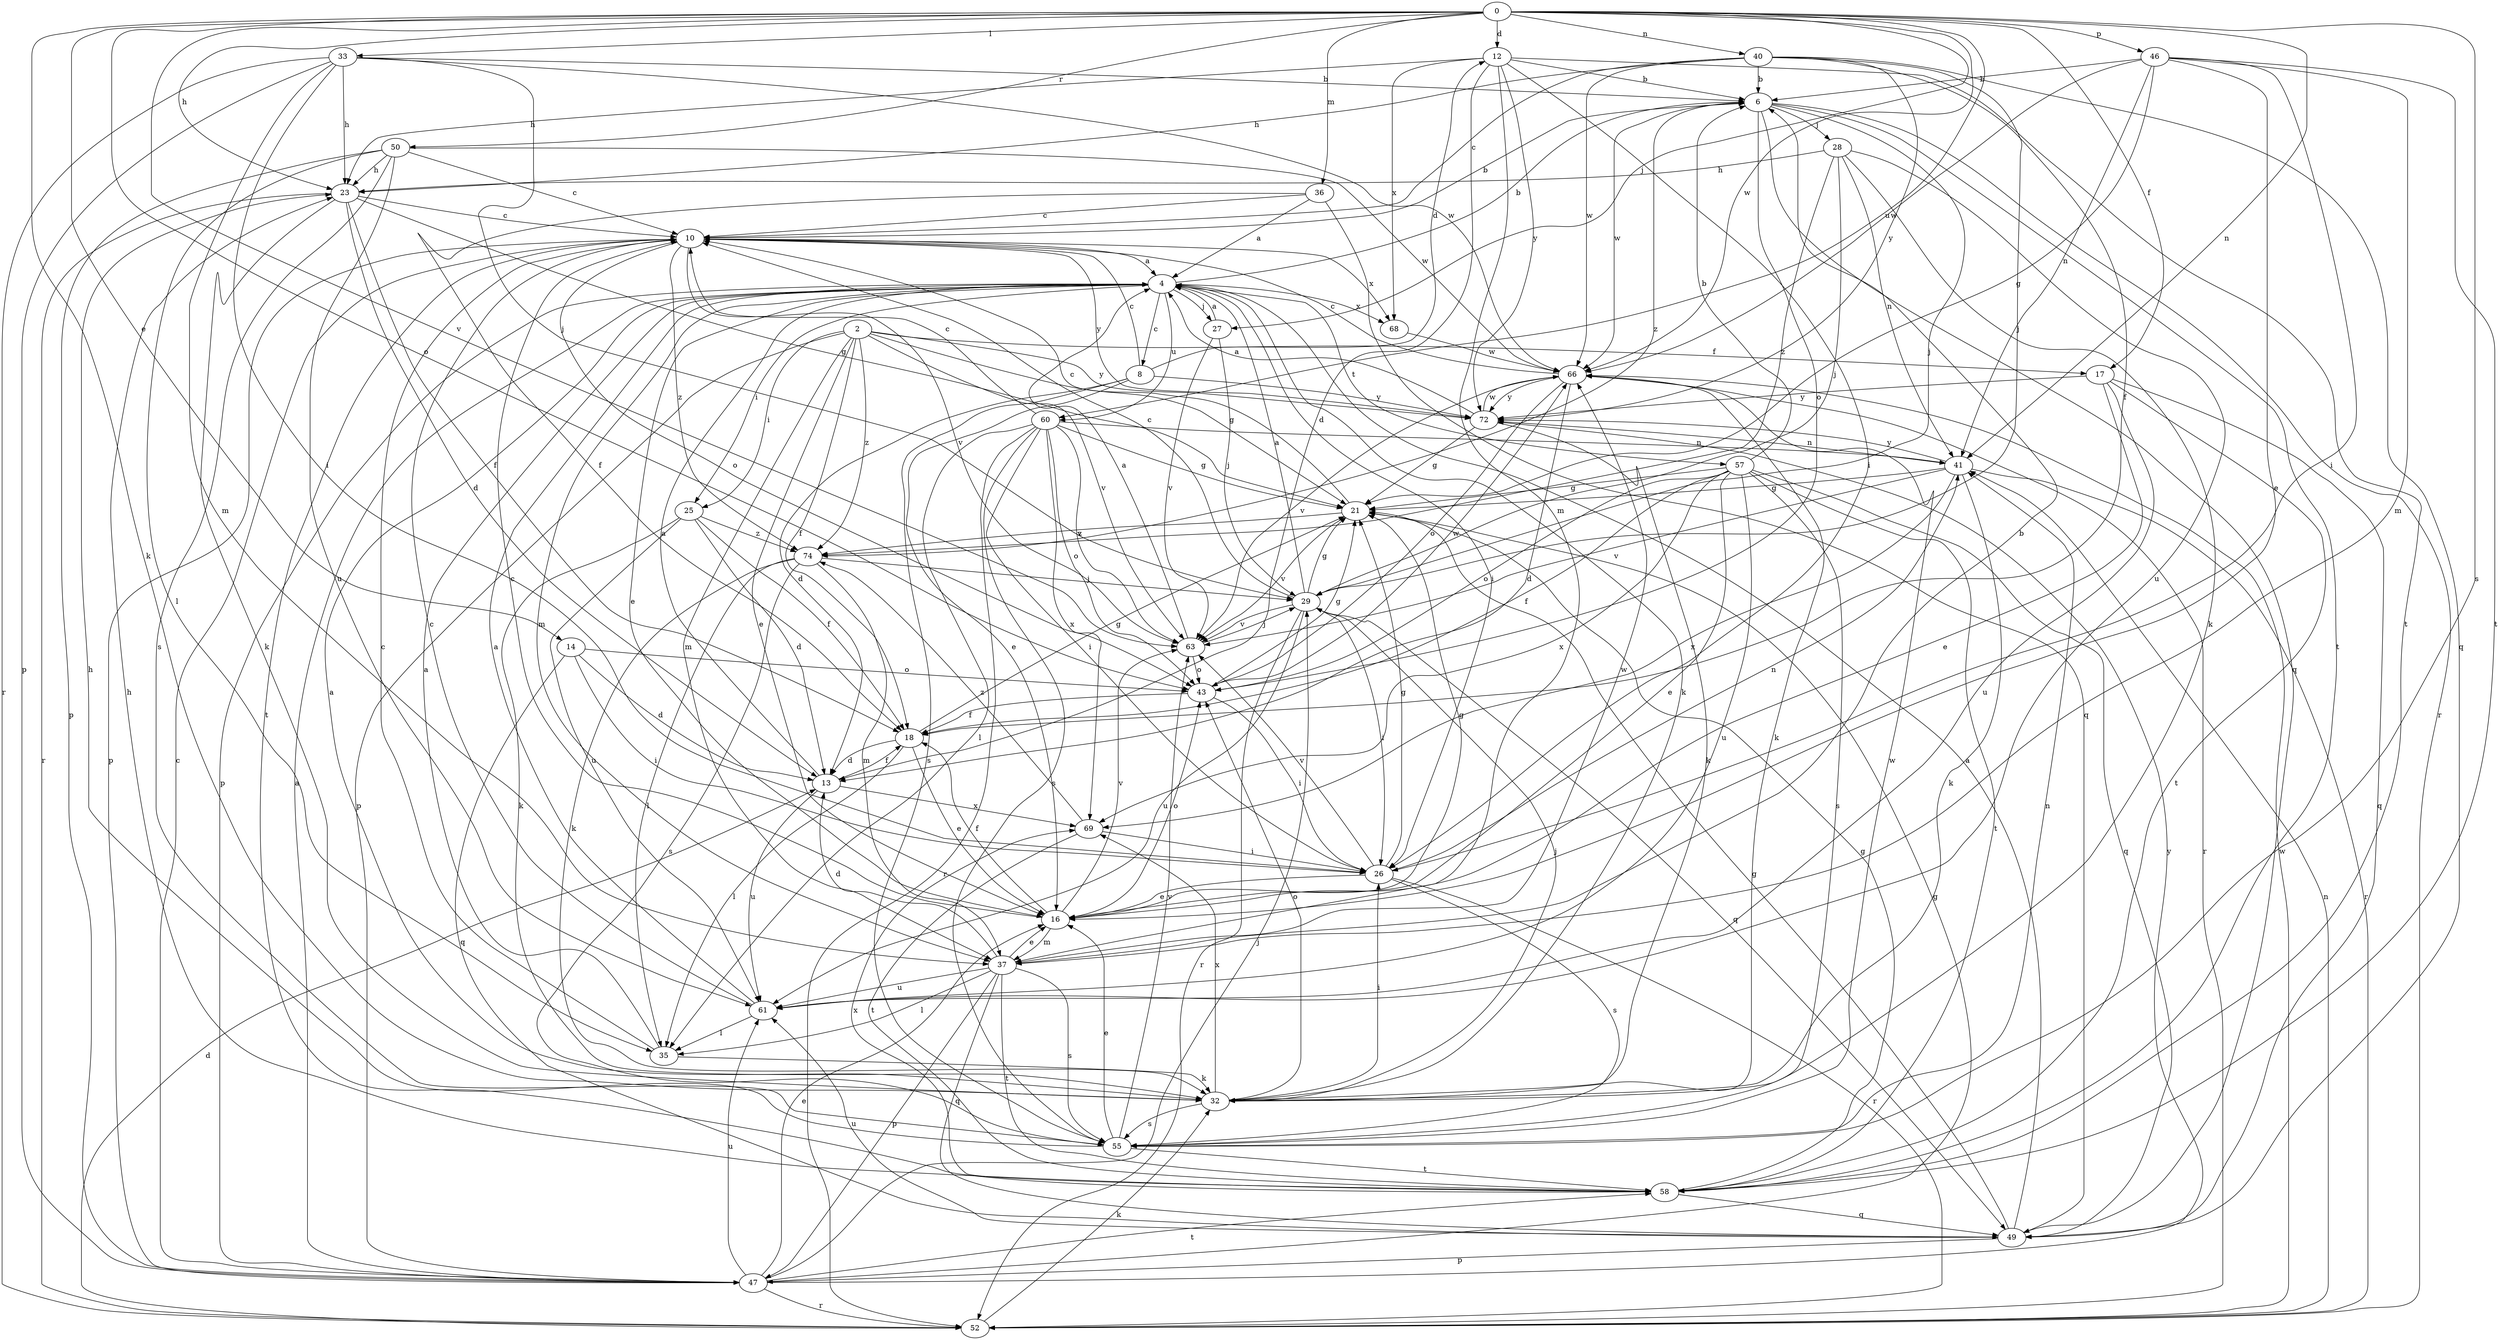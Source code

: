 strict digraph  {
0;
2;
4;
6;
8;
10;
12;
13;
14;
16;
17;
18;
21;
23;
25;
26;
27;
28;
29;
32;
33;
35;
36;
37;
40;
41;
43;
46;
47;
49;
50;
52;
55;
57;
58;
60;
61;
63;
66;
68;
69;
72;
74;
0 -> 12  [label=d];
0 -> 14  [label=e];
0 -> 17  [label=f];
0 -> 23  [label=h];
0 -> 27  [label=j];
0 -> 32  [label=k];
0 -> 33  [label=l];
0 -> 36  [label=m];
0 -> 40  [label=n];
0 -> 41  [label=n];
0 -> 43  [label=o];
0 -> 46  [label=p];
0 -> 50  [label=r];
0 -> 55  [label=s];
0 -> 60  [label=u];
0 -> 63  [label=v];
0 -> 66  [label=w];
2 -> 16  [label=e];
2 -> 17  [label=f];
2 -> 18  [label=f];
2 -> 21  [label=g];
2 -> 25  [label=i];
2 -> 37  [label=m];
2 -> 47  [label=p];
2 -> 63  [label=v];
2 -> 72  [label=y];
2 -> 74  [label=z];
4 -> 6  [label=b];
4 -> 8  [label=c];
4 -> 16  [label=e];
4 -> 25  [label=i];
4 -> 26  [label=i];
4 -> 27  [label=j];
4 -> 32  [label=k];
4 -> 37  [label=m];
4 -> 47  [label=p];
4 -> 57  [label=t];
4 -> 60  [label=u];
4 -> 68  [label=x];
6 -> 28  [label=j];
6 -> 29  [label=j];
6 -> 43  [label=o];
6 -> 49  [label=q];
6 -> 52  [label=r];
6 -> 58  [label=t];
6 -> 66  [label=w];
6 -> 74  [label=z];
8 -> 10  [label=c];
8 -> 12  [label=d];
8 -> 13  [label=d];
8 -> 16  [label=e];
8 -> 55  [label=s];
8 -> 72  [label=y];
10 -> 4  [label=a];
10 -> 6  [label=b];
10 -> 43  [label=o];
10 -> 47  [label=p];
10 -> 58  [label=t];
10 -> 63  [label=v];
10 -> 68  [label=x];
10 -> 72  [label=y];
10 -> 74  [label=z];
12 -> 6  [label=b];
12 -> 13  [label=d];
12 -> 23  [label=h];
12 -> 26  [label=i];
12 -> 37  [label=m];
12 -> 58  [label=t];
12 -> 68  [label=x];
12 -> 72  [label=y];
13 -> 4  [label=a];
13 -> 18  [label=f];
13 -> 61  [label=u];
13 -> 69  [label=x];
14 -> 13  [label=d];
14 -> 26  [label=i];
14 -> 43  [label=o];
14 -> 49  [label=q];
16 -> 10  [label=c];
16 -> 18  [label=f];
16 -> 21  [label=g];
16 -> 37  [label=m];
16 -> 43  [label=o];
16 -> 63  [label=v];
17 -> 16  [label=e];
17 -> 49  [label=q];
17 -> 58  [label=t];
17 -> 61  [label=u];
17 -> 72  [label=y];
18 -> 13  [label=d];
18 -> 16  [label=e];
18 -> 21  [label=g];
18 -> 35  [label=l];
21 -> 10  [label=c];
21 -> 63  [label=v];
21 -> 74  [label=z];
23 -> 10  [label=c];
23 -> 13  [label=d];
23 -> 18  [label=f];
23 -> 21  [label=g];
23 -> 32  [label=k];
23 -> 52  [label=r];
25 -> 13  [label=d];
25 -> 18  [label=f];
25 -> 32  [label=k];
25 -> 61  [label=u];
25 -> 74  [label=z];
26 -> 16  [label=e];
26 -> 21  [label=g];
26 -> 41  [label=n];
26 -> 52  [label=r];
26 -> 55  [label=s];
26 -> 63  [label=v];
27 -> 4  [label=a];
27 -> 29  [label=j];
27 -> 63  [label=v];
28 -> 23  [label=h];
28 -> 29  [label=j];
28 -> 32  [label=k];
28 -> 41  [label=n];
28 -> 61  [label=u];
28 -> 74  [label=z];
29 -> 4  [label=a];
29 -> 10  [label=c];
29 -> 21  [label=g];
29 -> 26  [label=i];
29 -> 49  [label=q];
29 -> 52  [label=r];
29 -> 61  [label=u];
29 -> 63  [label=v];
32 -> 4  [label=a];
32 -> 26  [label=i];
32 -> 29  [label=j];
32 -> 43  [label=o];
32 -> 55  [label=s];
32 -> 69  [label=x];
33 -> 6  [label=b];
33 -> 23  [label=h];
33 -> 26  [label=i];
33 -> 29  [label=j];
33 -> 37  [label=m];
33 -> 47  [label=p];
33 -> 52  [label=r];
33 -> 66  [label=w];
35 -> 4  [label=a];
35 -> 10  [label=c];
35 -> 32  [label=k];
36 -> 4  [label=a];
36 -> 10  [label=c];
36 -> 18  [label=f];
36 -> 49  [label=q];
37 -> 6  [label=b];
37 -> 13  [label=d];
37 -> 16  [label=e];
37 -> 35  [label=l];
37 -> 47  [label=p];
37 -> 49  [label=q];
37 -> 55  [label=s];
37 -> 58  [label=t];
37 -> 61  [label=u];
37 -> 66  [label=w];
40 -> 6  [label=b];
40 -> 10  [label=c];
40 -> 18  [label=f];
40 -> 23  [label=h];
40 -> 29  [label=j];
40 -> 49  [label=q];
40 -> 66  [label=w];
40 -> 72  [label=y];
41 -> 21  [label=g];
41 -> 32  [label=k];
41 -> 52  [label=r];
41 -> 63  [label=v];
41 -> 69  [label=x];
41 -> 72  [label=y];
43 -> 18  [label=f];
43 -> 21  [label=g];
43 -> 26  [label=i];
43 -> 66  [label=w];
46 -> 6  [label=b];
46 -> 16  [label=e];
46 -> 21  [label=g];
46 -> 26  [label=i];
46 -> 37  [label=m];
46 -> 41  [label=n];
46 -> 58  [label=t];
46 -> 66  [label=w];
47 -> 4  [label=a];
47 -> 10  [label=c];
47 -> 16  [label=e];
47 -> 21  [label=g];
47 -> 29  [label=j];
47 -> 52  [label=r];
47 -> 58  [label=t];
47 -> 61  [label=u];
47 -> 72  [label=y];
49 -> 4  [label=a];
49 -> 21  [label=g];
49 -> 47  [label=p];
49 -> 61  [label=u];
50 -> 10  [label=c];
50 -> 23  [label=h];
50 -> 35  [label=l];
50 -> 47  [label=p];
50 -> 55  [label=s];
50 -> 61  [label=u];
50 -> 66  [label=w];
52 -> 13  [label=d];
52 -> 32  [label=k];
52 -> 41  [label=n];
52 -> 66  [label=w];
55 -> 16  [label=e];
55 -> 23  [label=h];
55 -> 41  [label=n];
55 -> 58  [label=t];
55 -> 63  [label=v];
55 -> 66  [label=w];
57 -> 6  [label=b];
57 -> 16  [label=e];
57 -> 18  [label=f];
57 -> 21  [label=g];
57 -> 43  [label=o];
57 -> 49  [label=q];
57 -> 55  [label=s];
57 -> 58  [label=t];
57 -> 61  [label=u];
57 -> 69  [label=x];
58 -> 21  [label=g];
58 -> 23  [label=h];
58 -> 49  [label=q];
58 -> 69  [label=x];
60 -> 10  [label=c];
60 -> 21  [label=g];
60 -> 26  [label=i];
60 -> 35  [label=l];
60 -> 41  [label=n];
60 -> 43  [label=o];
60 -> 52  [label=r];
60 -> 55  [label=s];
60 -> 63  [label=v];
60 -> 69  [label=x];
61 -> 4  [label=a];
61 -> 10  [label=c];
61 -> 35  [label=l];
63 -> 4  [label=a];
63 -> 29  [label=j];
63 -> 43  [label=o];
66 -> 10  [label=c];
66 -> 13  [label=d];
66 -> 32  [label=k];
66 -> 43  [label=o];
66 -> 52  [label=r];
66 -> 63  [label=v];
66 -> 72  [label=y];
68 -> 66  [label=w];
69 -> 26  [label=i];
69 -> 58  [label=t];
69 -> 74  [label=z];
72 -> 4  [label=a];
72 -> 21  [label=g];
72 -> 32  [label=k];
72 -> 41  [label=n];
72 -> 66  [label=w];
74 -> 29  [label=j];
74 -> 32  [label=k];
74 -> 35  [label=l];
74 -> 37  [label=m];
74 -> 55  [label=s];
}
